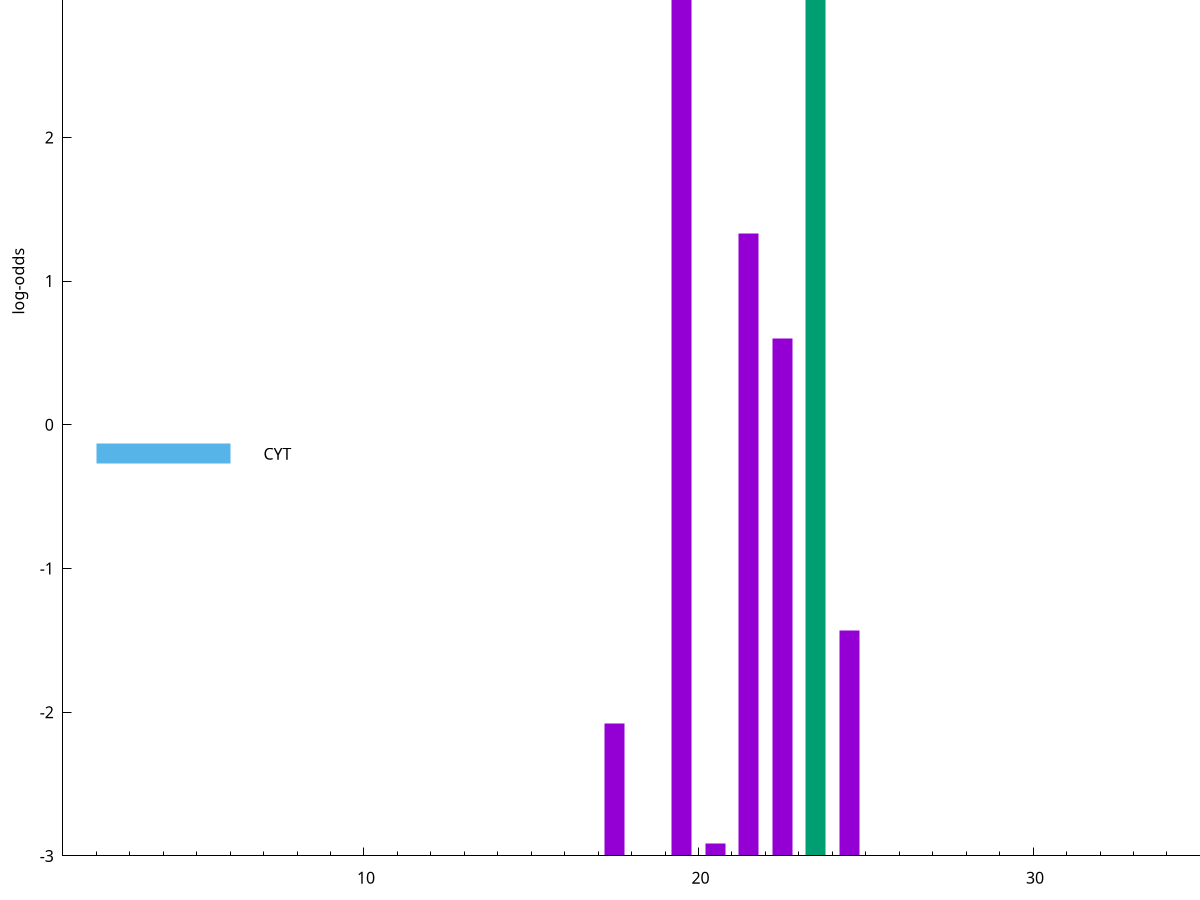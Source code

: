 set title "LipoP predictions for SRR4017849.gff"
set size 2., 1.4
set xrange [1:70] 
set mxtics 10
set yrange [-3:5]
set y2range [0:8]
set ylabel "log-odds"
set term postscript eps color solid "Helvetica" 30
set output "SRR4017849.gff166.eps"
set arrow from 2,4.49152 to 6,4.49152 nohead lt 2 lw 20
set label "SpII" at 7,4.49152
set arrow from 2,4.19491 to 6,4.19491 nohead lt 1 lw 20
set label "SpI" at 7,4.19491
set arrow from 2,-0.200913 to 6,-0.200913 nohead lt 3 lw 20
set label "CYT" at 7,-0.200913
set arrow from 2,4.49152 to 6,4.49152 nohead lt 2 lw 20
set label "SpII" at 7,4.49152
# NOTE: The scores below are the log-odds scores with the threshold
# NOTE: subtracted (a hack to make gnuplot make the histogram all
# NOTE: look nice).
plot "-" axes x1y2 title "" with impulses lt 2 lw 20, "-" axes x1y2 title "" with impulses lt 1 lw 20
23.500000 7.491520
e
19.500000 6.713130
21.500000 4.331850
22.500000 3.599673
24.500000 1.568510
17.500000 0.920900
20.500000 0.089490
e
exit
